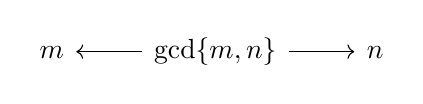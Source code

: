\begin{tikzcd}
  m & {\gcd \{m, n\} } & n 
  \arrow[from=1-2, to=1-1]
  \arrow[from=1-2, to=1-3]
\end{tikzcd}
